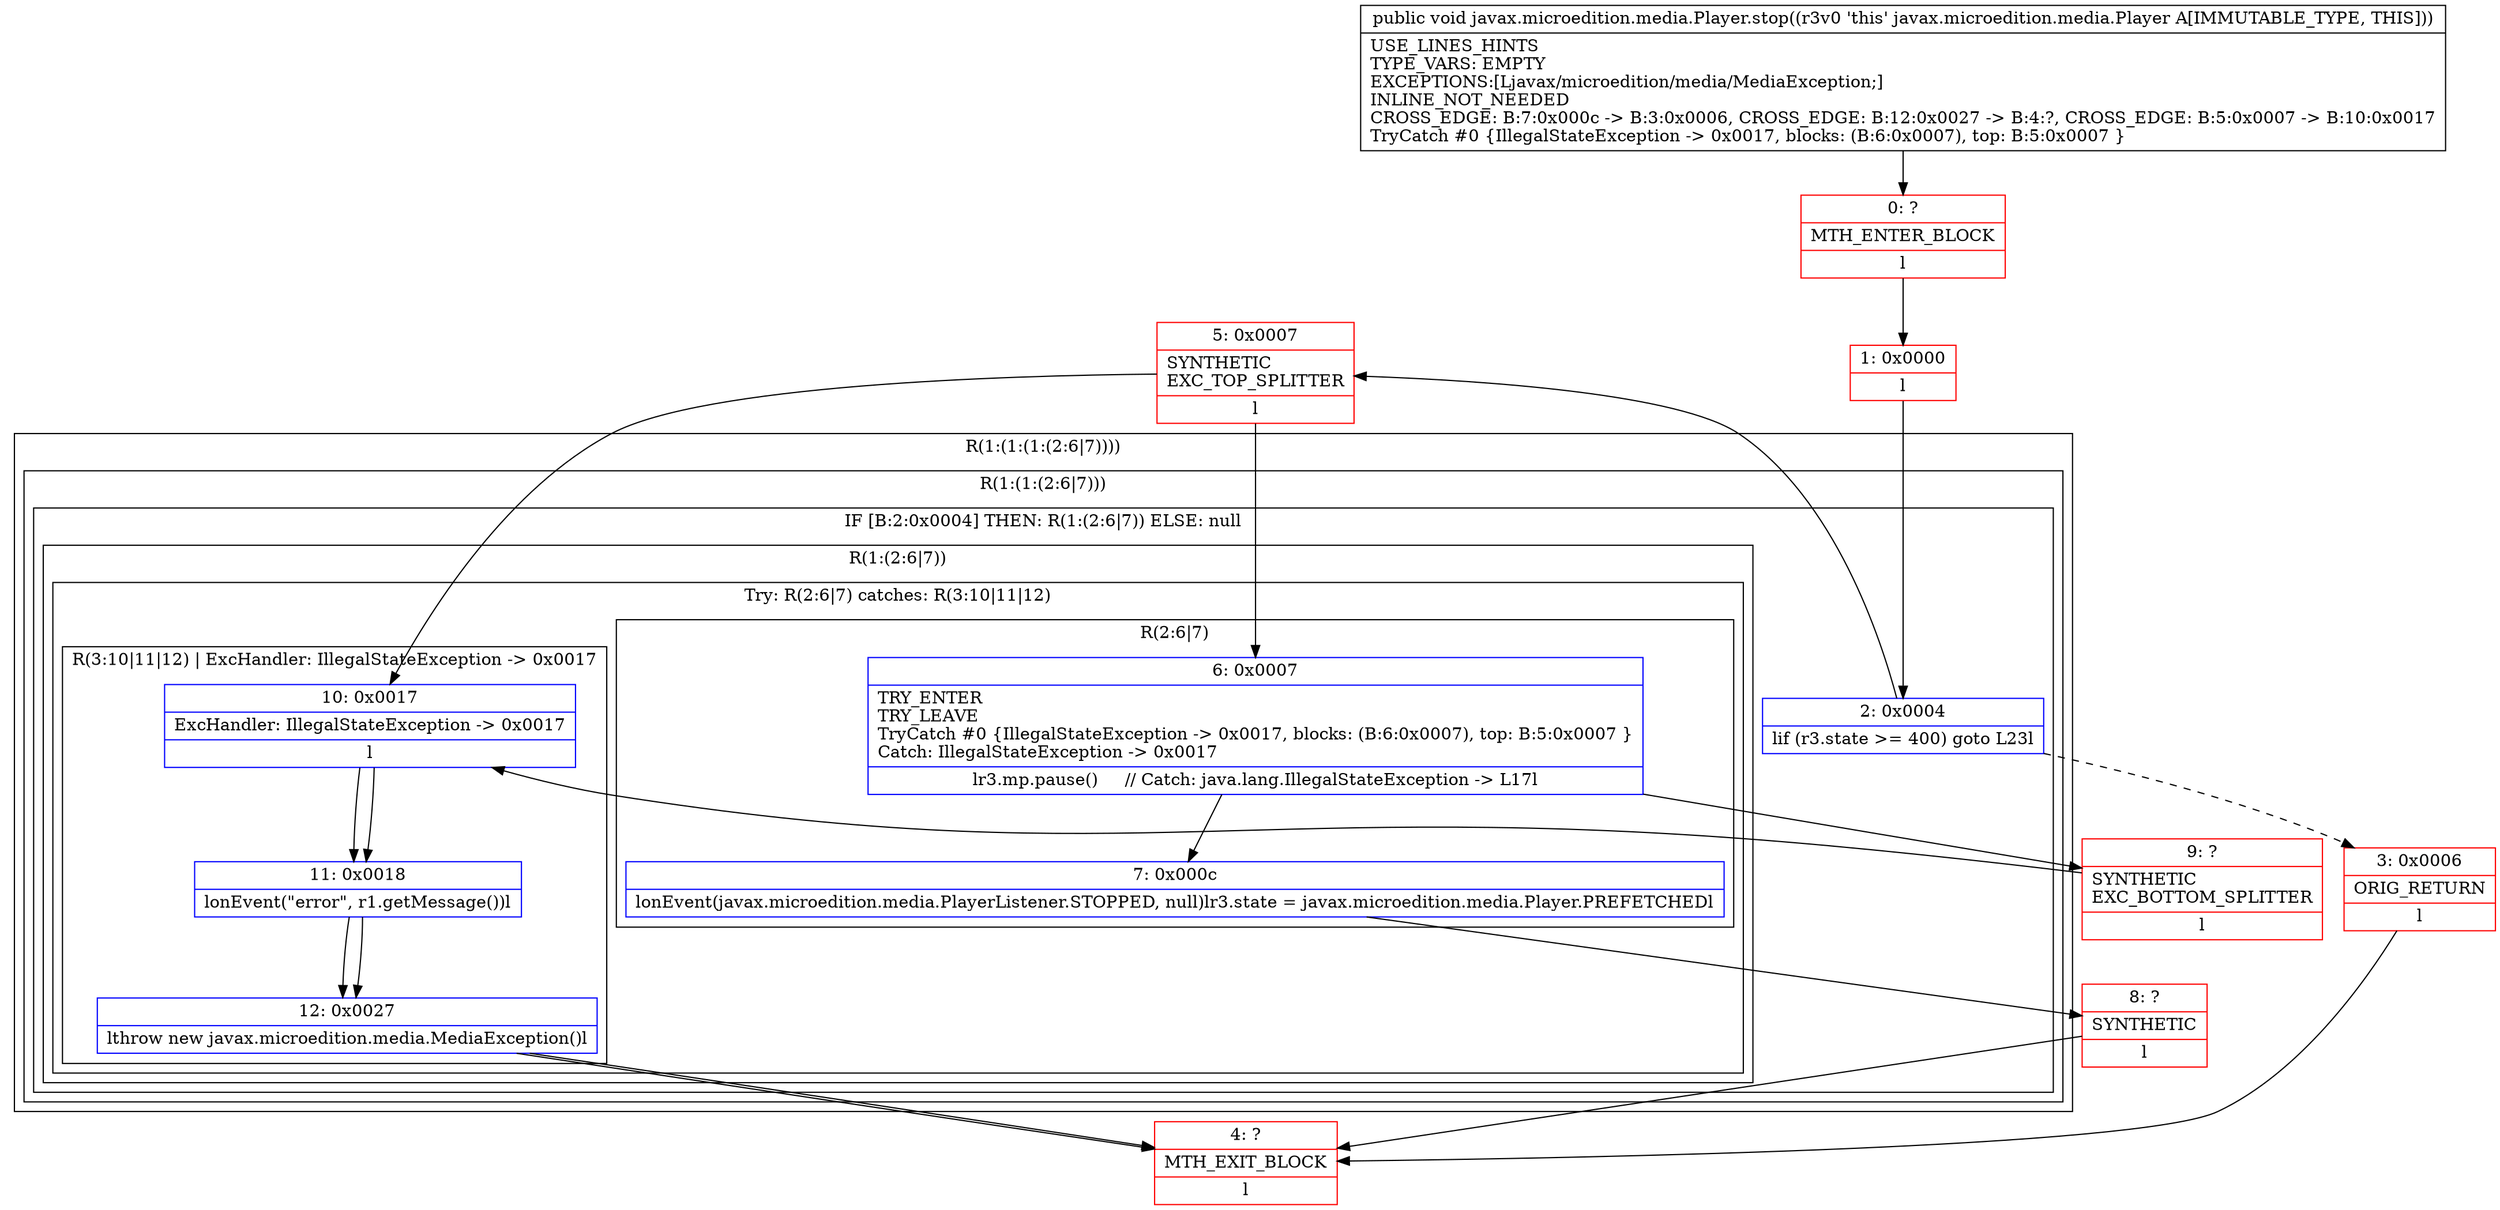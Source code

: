 digraph "CFG forjavax.microedition.media.Player.stop()V" {
subgraph cluster_Region_1685220753 {
label = "R(1:(1:(1:(2:6|7))))";
node [shape=record,color=blue];
subgraph cluster_Region_1529975356 {
label = "R(1:(1:(2:6|7)))";
node [shape=record,color=blue];
subgraph cluster_IfRegion_1828026693 {
label = "IF [B:2:0x0004] THEN: R(1:(2:6|7)) ELSE: null";
node [shape=record,color=blue];
Node_2 [shape=record,label="{2\:\ 0x0004|lif (r3.state \>= 400) goto L23l}"];
subgraph cluster_Region_1424987926 {
label = "R(1:(2:6|7))";
node [shape=record,color=blue];
subgraph cluster_TryCatchRegion_587622143 {
label = "Try: R(2:6|7) catches: R(3:10|11|12)";
node [shape=record,color=blue];
subgraph cluster_Region_1961992401 {
label = "R(2:6|7)";
node [shape=record,color=blue];
Node_6 [shape=record,label="{6\:\ 0x0007|TRY_ENTER\lTRY_LEAVE\lTryCatch #0 \{IllegalStateException \-\> 0x0017, blocks: (B:6:0x0007), top: B:5:0x0007 \}\lCatch: IllegalStateException \-\> 0x0017\l|lr3.mp.pause()     \/\/ Catch: java.lang.IllegalStateException \-\> L17l}"];
Node_7 [shape=record,label="{7\:\ 0x000c|lonEvent(javax.microedition.media.PlayerListener.STOPPED, null)lr3.state = javax.microedition.media.Player.PREFETCHEDl}"];
}
subgraph cluster_Region_856281179 {
label = "R(3:10|11|12) | ExcHandler: IllegalStateException \-\> 0x0017\l";
node [shape=record,color=blue];
Node_10 [shape=record,label="{10\:\ 0x0017|ExcHandler: IllegalStateException \-\> 0x0017\l|l}"];
Node_11 [shape=record,label="{11\:\ 0x0018|lonEvent(\"error\", r1.getMessage())l}"];
Node_12 [shape=record,label="{12\:\ 0x0027|lthrow new javax.microedition.media.MediaException()l}"];
}
}
}
}
}
}
subgraph cluster_Region_856281179 {
label = "R(3:10|11|12) | ExcHandler: IllegalStateException \-\> 0x0017\l";
node [shape=record,color=blue];
Node_10 [shape=record,label="{10\:\ 0x0017|ExcHandler: IllegalStateException \-\> 0x0017\l|l}"];
Node_11 [shape=record,label="{11\:\ 0x0018|lonEvent(\"error\", r1.getMessage())l}"];
Node_12 [shape=record,label="{12\:\ 0x0027|lthrow new javax.microedition.media.MediaException()l}"];
}
Node_0 [shape=record,color=red,label="{0\:\ ?|MTH_ENTER_BLOCK\l|l}"];
Node_1 [shape=record,color=red,label="{1\:\ 0x0000|l}"];
Node_3 [shape=record,color=red,label="{3\:\ 0x0006|ORIG_RETURN\l|l}"];
Node_4 [shape=record,color=red,label="{4\:\ ?|MTH_EXIT_BLOCK\l|l}"];
Node_5 [shape=record,color=red,label="{5\:\ 0x0007|SYNTHETIC\lEXC_TOP_SPLITTER\l|l}"];
Node_8 [shape=record,color=red,label="{8\:\ ?|SYNTHETIC\l|l}"];
Node_9 [shape=record,color=red,label="{9\:\ ?|SYNTHETIC\lEXC_BOTTOM_SPLITTER\l|l}"];
MethodNode[shape=record,label="{public void javax.microedition.media.Player.stop((r3v0 'this' javax.microedition.media.Player A[IMMUTABLE_TYPE, THIS]))  | USE_LINES_HINTS\lTYPE_VARS: EMPTY\lEXCEPTIONS:[Ljavax\/microedition\/media\/MediaException;]\lINLINE_NOT_NEEDED\lCROSS_EDGE: B:7:0x000c \-\> B:3:0x0006, CROSS_EDGE: B:12:0x0027 \-\> B:4:?, CROSS_EDGE: B:5:0x0007 \-\> B:10:0x0017\lTryCatch #0 \{IllegalStateException \-\> 0x0017, blocks: (B:6:0x0007), top: B:5:0x0007 \}\l}"];
MethodNode -> Node_0;
Node_2 -> Node_3[style=dashed];
Node_2 -> Node_5;
Node_6 -> Node_7;
Node_6 -> Node_9;
Node_7 -> Node_8;
Node_10 -> Node_11;
Node_11 -> Node_12;
Node_12 -> Node_4;
Node_10 -> Node_11;
Node_11 -> Node_12;
Node_12 -> Node_4;
Node_0 -> Node_1;
Node_1 -> Node_2;
Node_3 -> Node_4;
Node_5 -> Node_6;
Node_5 -> Node_10;
Node_8 -> Node_4;
Node_9 -> Node_10;
}

